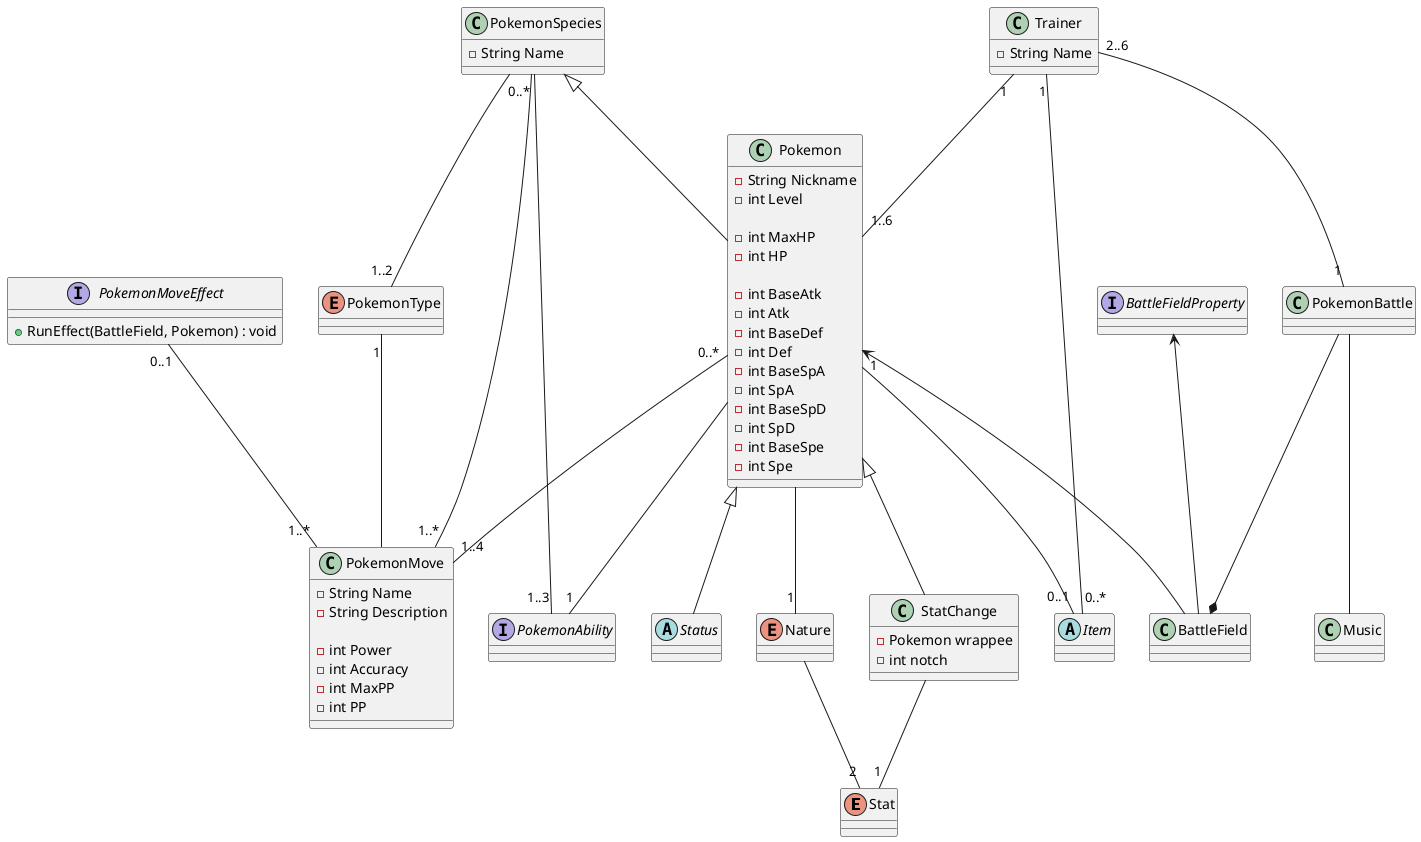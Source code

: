 @startuml P

enum Stat
enum PokemonType
enum Nature

interface PokemonMoveEffect {
    + RunEffect(BattleField, Pokemon) : void
}

interface BattleFieldProperty {

}

interface PokemonAbility {

}

abstract class Item {}

class StatChange {
    - Pokemon wrappee
    - int notch
}

abstract class Status{}

class PokemonMove {
    - String Name
    - String Description
    
    - int Power
    - int Accuracy
    - int MaxPP
    - int PP
}

class BattleField {}

class PokemonSpecies {
    - String Name
}
class Pokemon extends PokemonSpecies {
    - String Nickname
    - int Level

    - int MaxHP
    - int HP

    - int BaseAtk
    - int Atk
    - int BaseDef
    - int Def
    - int BaseSpA
    - int SpA
    - int BaseSpD
    - int SpD
    - int BaseSpe
    - int Spe
}


class Trainer{
    - String Name
}

class Music {}

class PokemonBattle {}

PokemonSpecies "0..*" -- "1..*" PokemonMove
PokemonSpecies -- "1..2" PokemonType
PokemonSpecies -- "1..3" PokemonAbility
Pokemon "1" -- "0..1" Item
Pokemon "0..*" -- "1..4" PokemonMove
Pokemon -- "1" Nature
Pokemon -- "1" PokemonAbility
Pokemon <|-- StatChange
Pokemon <|-- Status

StatChange -- "1" Stat
Nature -- "2" Stat

PokemonType "1" -- PokemonMove
PokemonMoveEffect "0..1" -- "1..*" PokemonMove
PokemonBattle --* BattleField
Pokemon <-- BattleField
BattleFieldProperty <-- BattleField
Trainer "1" -- "1..6" Pokemon
Trainer "2..6" -- "1" PokemonBattle
Trainer "1" -- "0..*" Item
PokemonBattle -- Music

@enduml